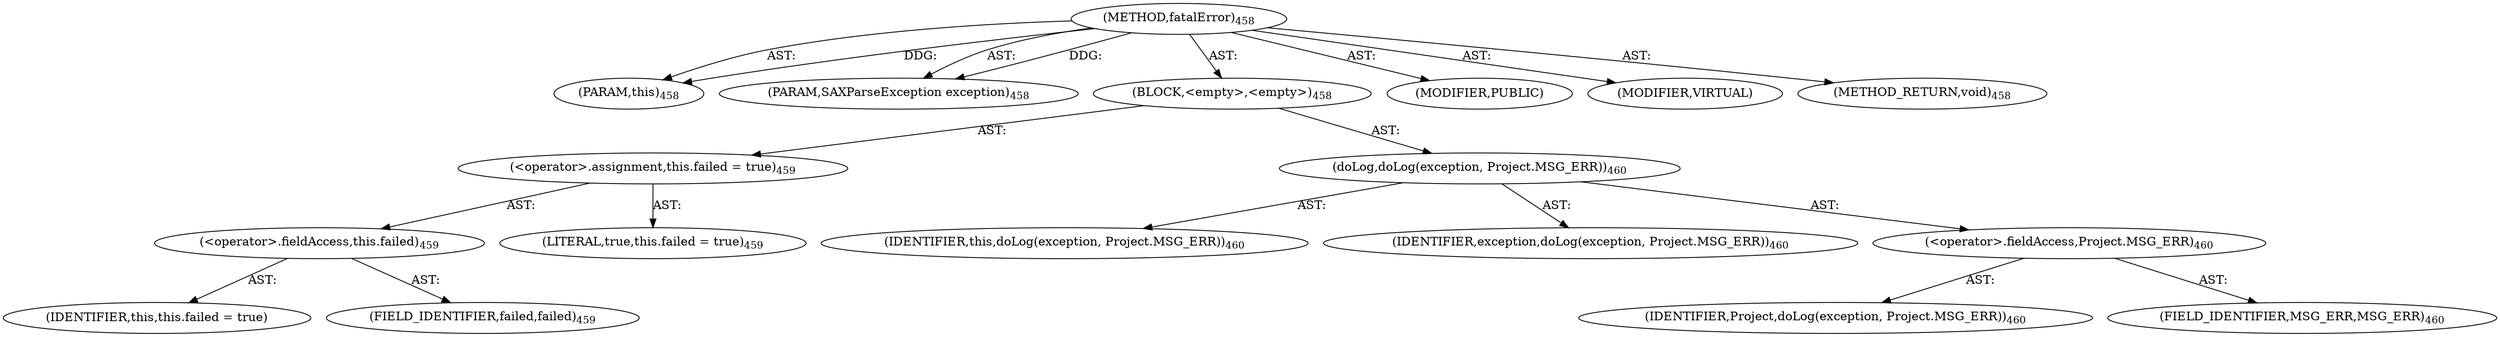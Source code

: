 digraph "fatalError" {  
"111669149716" [label = <(METHOD,fatalError)<SUB>458</SUB>> ]
"115964117001" [label = <(PARAM,this)<SUB>458</SUB>> ]
"115964117033" [label = <(PARAM,SAXParseException exception)<SUB>458</SUB>> ]
"25769803846" [label = <(BLOCK,&lt;empty&gt;,&lt;empty&gt;)<SUB>458</SUB>> ]
"30064771352" [label = <(&lt;operator&gt;.assignment,this.failed = true)<SUB>459</SUB>> ]
"30064771353" [label = <(&lt;operator&gt;.fieldAccess,this.failed)<SUB>459</SUB>> ]
"68719476962" [label = <(IDENTIFIER,this,this.failed = true)> ]
"55834574917" [label = <(FIELD_IDENTIFIER,failed,failed)<SUB>459</SUB>> ]
"90194313251" [label = <(LITERAL,true,this.failed = true)<SUB>459</SUB>> ]
"30064771354" [label = <(doLog,doLog(exception, Project.MSG_ERR))<SUB>460</SUB>> ]
"68719476763" [label = <(IDENTIFIER,this,doLog(exception, Project.MSG_ERR))<SUB>460</SUB>> ]
"68719476963" [label = <(IDENTIFIER,exception,doLog(exception, Project.MSG_ERR))<SUB>460</SUB>> ]
"30064771355" [label = <(&lt;operator&gt;.fieldAccess,Project.MSG_ERR)<SUB>460</SUB>> ]
"68719476964" [label = <(IDENTIFIER,Project,doLog(exception, Project.MSG_ERR))<SUB>460</SUB>> ]
"55834574918" [label = <(FIELD_IDENTIFIER,MSG_ERR,MSG_ERR)<SUB>460</SUB>> ]
"133143986234" [label = <(MODIFIER,PUBLIC)> ]
"133143986235" [label = <(MODIFIER,VIRTUAL)> ]
"128849018900" [label = <(METHOD_RETURN,void)<SUB>458</SUB>> ]
  "111669149716" -> "115964117001"  [ label = "AST: "] 
  "111669149716" -> "115964117033"  [ label = "AST: "] 
  "111669149716" -> "25769803846"  [ label = "AST: "] 
  "111669149716" -> "133143986234"  [ label = "AST: "] 
  "111669149716" -> "133143986235"  [ label = "AST: "] 
  "111669149716" -> "128849018900"  [ label = "AST: "] 
  "25769803846" -> "30064771352"  [ label = "AST: "] 
  "25769803846" -> "30064771354"  [ label = "AST: "] 
  "30064771352" -> "30064771353"  [ label = "AST: "] 
  "30064771352" -> "90194313251"  [ label = "AST: "] 
  "30064771353" -> "68719476962"  [ label = "AST: "] 
  "30064771353" -> "55834574917"  [ label = "AST: "] 
  "30064771354" -> "68719476763"  [ label = "AST: "] 
  "30064771354" -> "68719476963"  [ label = "AST: "] 
  "30064771354" -> "30064771355"  [ label = "AST: "] 
  "30064771355" -> "68719476964"  [ label = "AST: "] 
  "30064771355" -> "55834574918"  [ label = "AST: "] 
  "111669149716" -> "115964117001"  [ label = "DDG: "] 
  "111669149716" -> "115964117033"  [ label = "DDG: "] 
}
